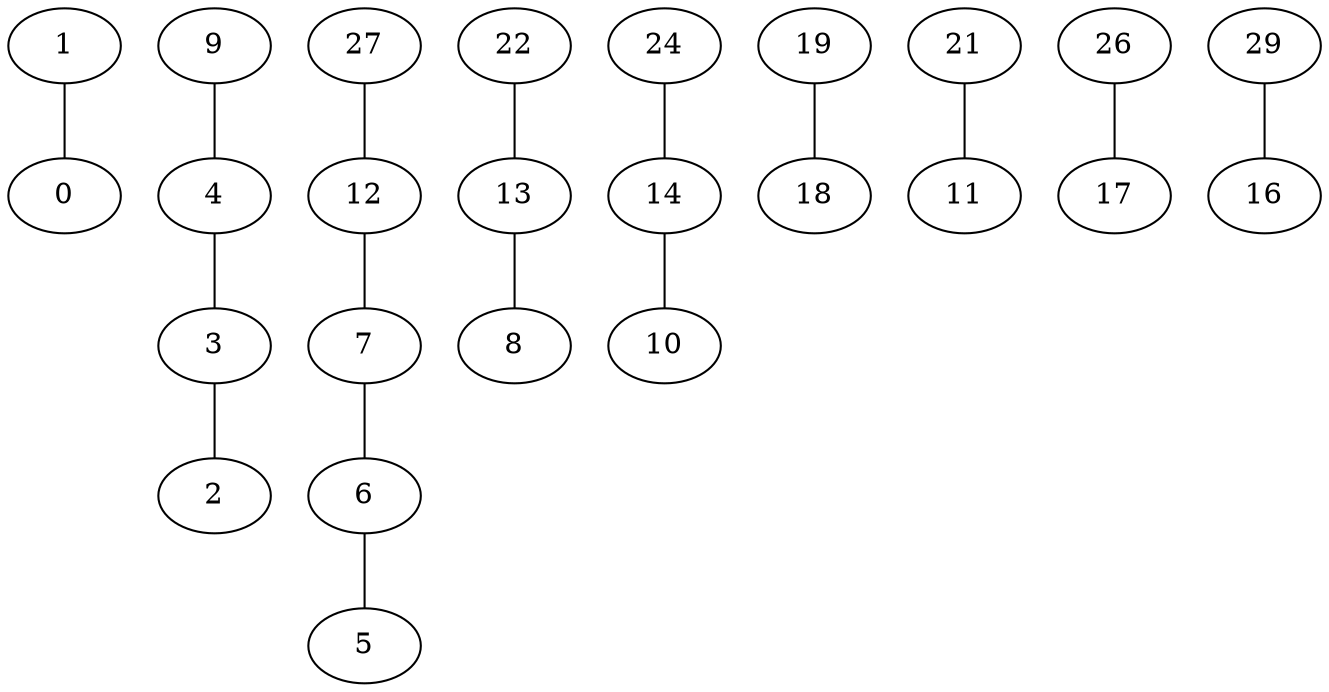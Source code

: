 graph G {
  1 -- 0;
  3 -- 2;
  4 -- 3;
  6 -- 5;
  7 -- 6;
  9 -- 4;
  12 -- 7;
  13 -- 8;
  14 -- 10;
  19 -- 18;
  21 -- 11;
  22 -- 13;
  24 -- 14;
  26 -- 17;
  27 -- 12;
  29 -- 16;
}